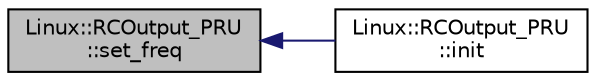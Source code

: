 digraph "Linux::RCOutput_PRU::set_freq"
{
 // INTERACTIVE_SVG=YES
  edge [fontname="Helvetica",fontsize="10",labelfontname="Helvetica",labelfontsize="10"];
  node [fontname="Helvetica",fontsize="10",shape=record];
  rankdir="LR";
  Node1 [label="Linux::RCOutput_PRU\l::set_freq",height=0.2,width=0.4,color="black", fillcolor="grey75", style="filled", fontcolor="black"];
  Node1 -> Node2 [dir="back",color="midnightblue",fontsize="10",style="solid",fontname="Helvetica"];
  Node2 [label="Linux::RCOutput_PRU\l::init",height=0.2,width=0.4,color="black", fillcolor="white", style="filled",URL="$classLinux_1_1RCOutput__PRU.html#abb6b9dde8e12355bf1bc898328d0db9b"];
}

